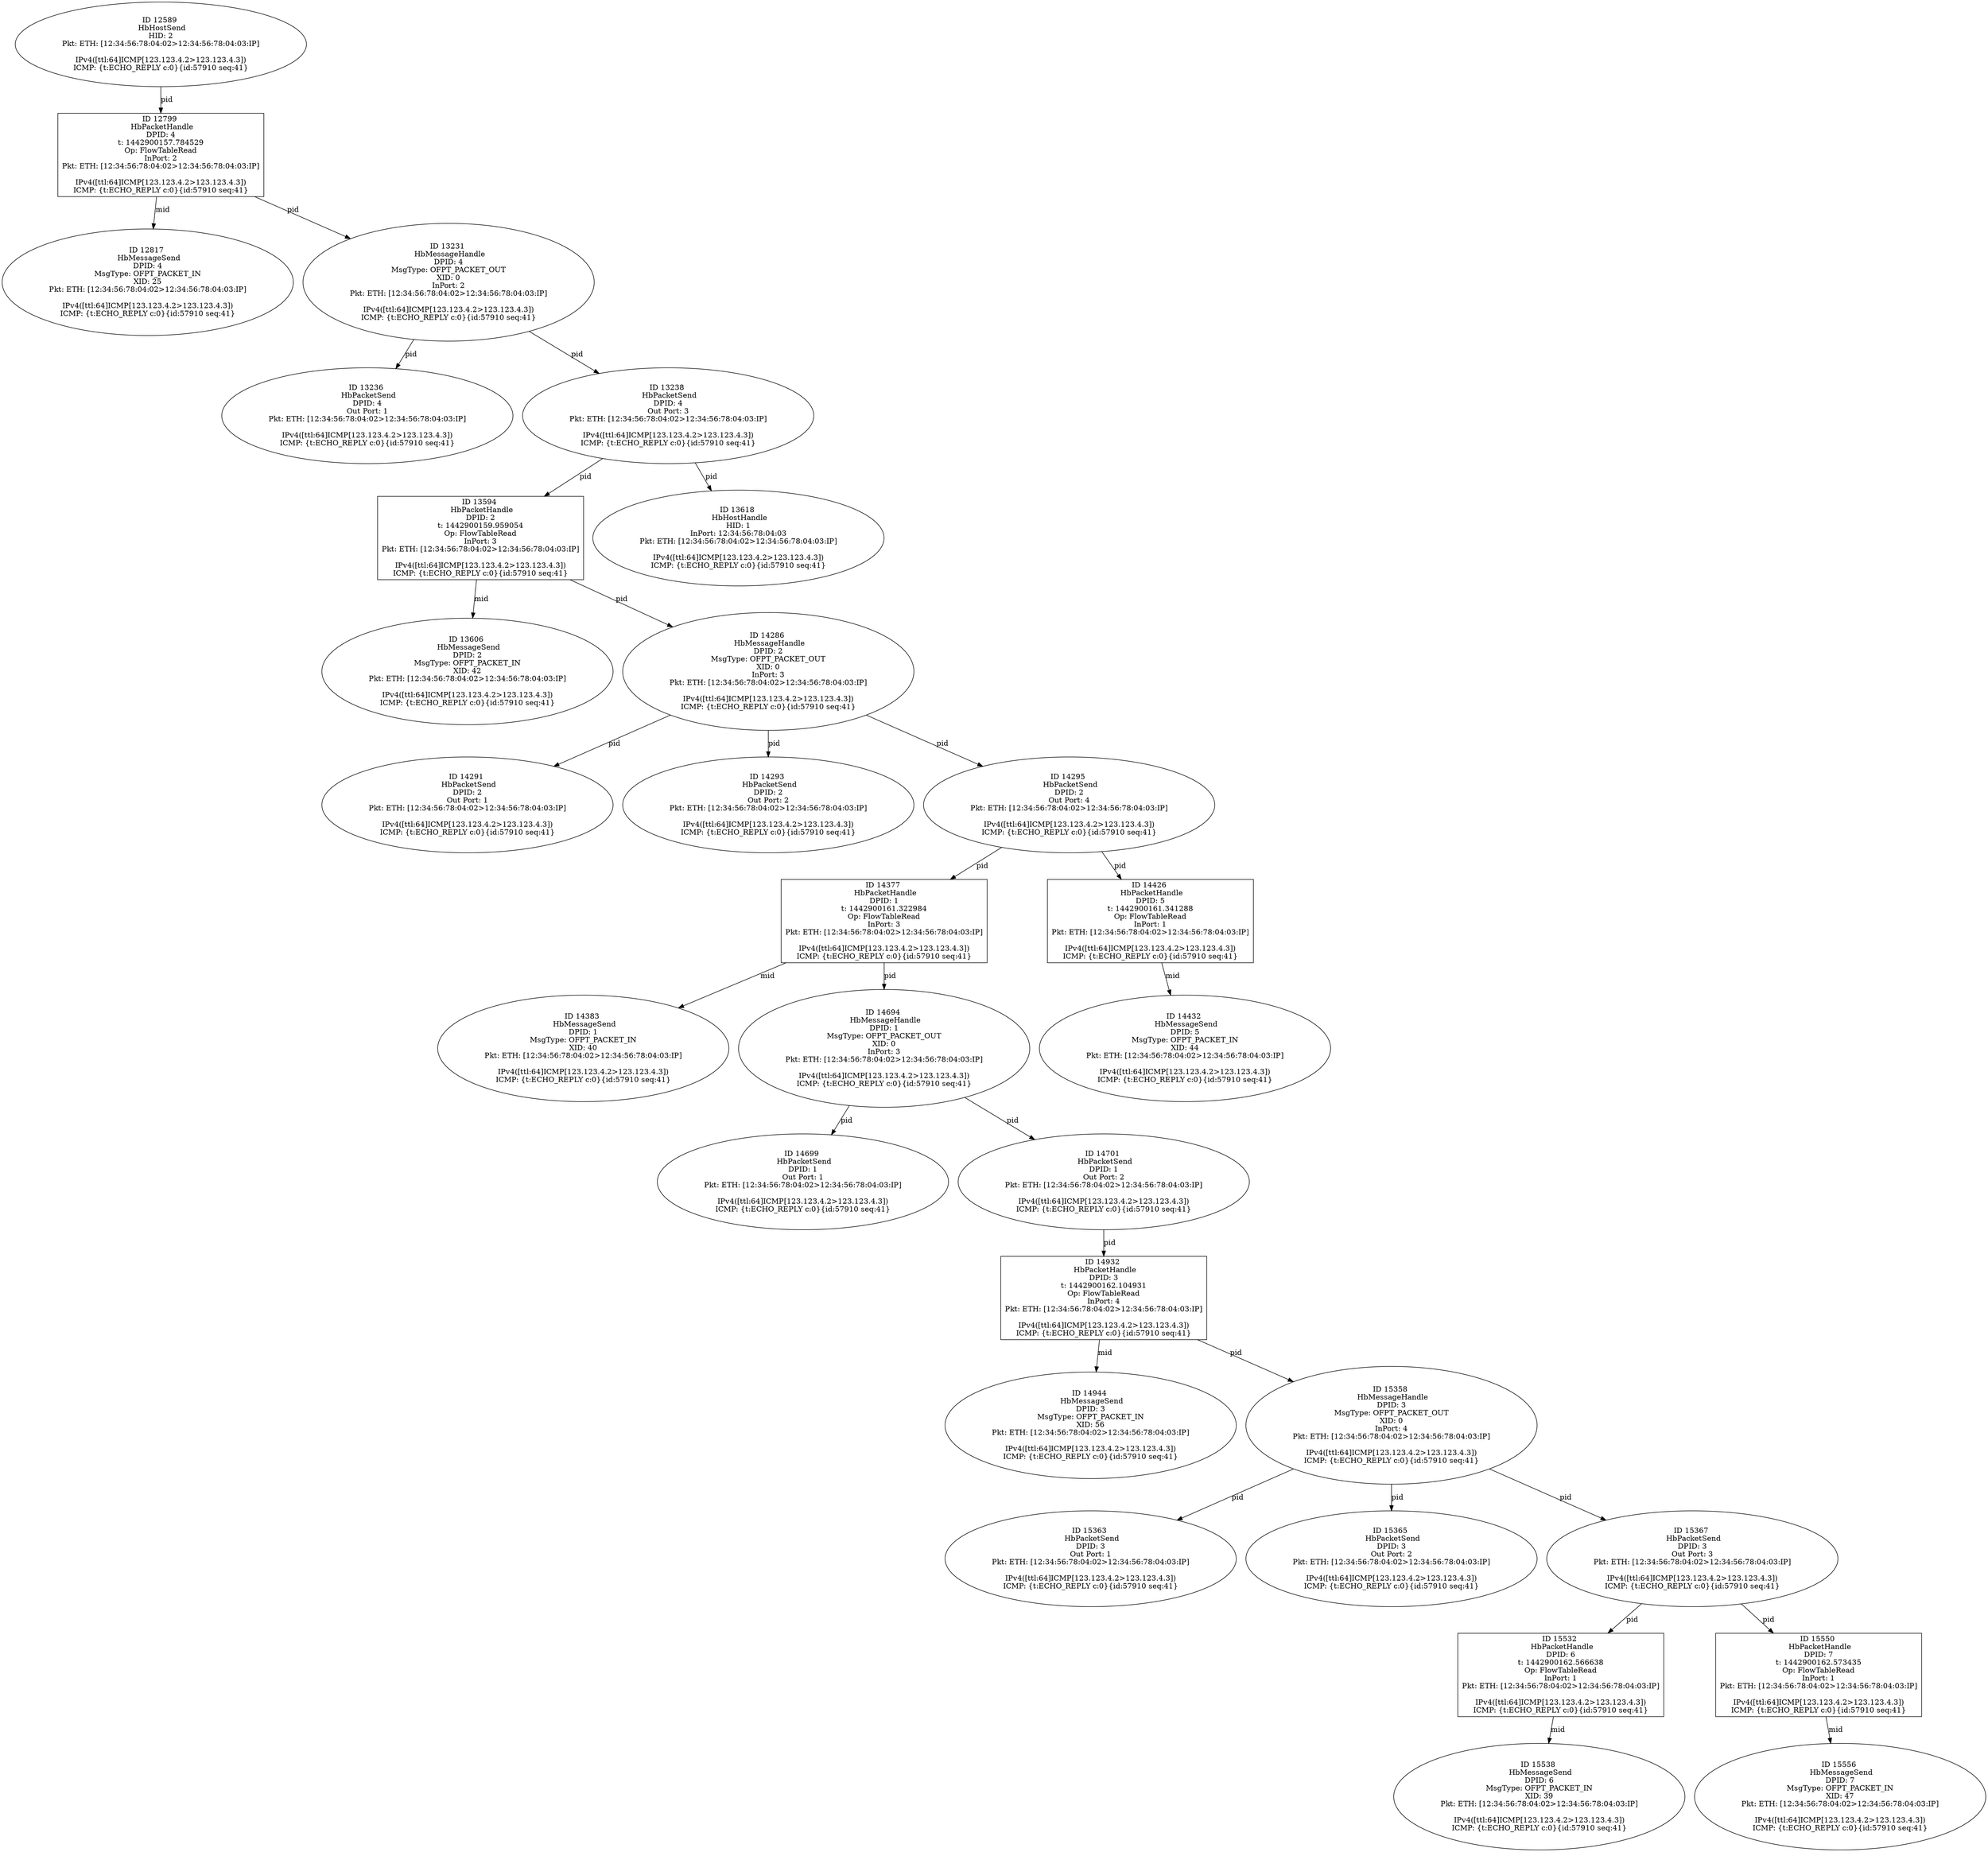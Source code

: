 strict digraph G {
15363 [shape=oval, event=<hb_events.HbPacketSend object at 0x10b231790>, label="ID 15363 
 HbPacketSend
DPID: 3
Out Port: 1
Pkt: ETH: [12:34:56:78:04:02>12:34:56:78:04:03:IP]

IPv4([ttl:64]ICMP[123.123.4.2>123.123.4.3])
ICMP: {t:ECHO_REPLY c:0}{id:57910 seq:41}"];
15365 [shape=oval, event=<hb_events.HbPacketSend object at 0x10b2319d0>, label="ID 15365 
 HbPacketSend
DPID: 3
Out Port: 2
Pkt: ETH: [12:34:56:78:04:02>12:34:56:78:04:03:IP]

IPv4([ttl:64]ICMP[123.123.4.2>123.123.4.3])
ICMP: {t:ECHO_REPLY c:0}{id:57910 seq:41}"];
15367 [shape=oval, event=<hb_events.HbPacketSend object at 0x10b231c10>, label="ID 15367 
 HbPacketSend
DPID: 3
Out Port: 3
Pkt: ETH: [12:34:56:78:04:02>12:34:56:78:04:03:IP]

IPv4([ttl:64]ICMP[123.123.4.2>123.123.4.3])
ICMP: {t:ECHO_REPLY c:0}{id:57910 seq:41}"];
12817 [shape=oval, event=<hb_events.HbMessageSend object at 0x10ab99290>, label="ID 12817 
 HbMessageSend
DPID: 4
MsgType: OFPT_PACKET_IN
XID: 25
Pkt: ETH: [12:34:56:78:04:02>12:34:56:78:04:03:IP]

IPv4([ttl:64]ICMP[123.123.4.2>123.123.4.3])
ICMP: {t:ECHO_REPLY c:0}{id:57910 seq:41}"];
13594 [shape=box, event=<hb_events.HbPacketHandle object at 0x10aebc610>, label="ID 13594 
 HbPacketHandle
DPID: 2
t: 1442900159.959054
Op: FlowTableRead
InPort: 3
Pkt: ETH: [12:34:56:78:04:02>12:34:56:78:04:03:IP]

IPv4([ttl:64]ICMP[123.123.4.2>123.123.4.3])
ICMP: {t:ECHO_REPLY c:0}{id:57910 seq:41}"];
13231 [shape=oval, event=<hb_events.HbMessageHandle object at 0x10ad815d0>, label="ID 13231 
 HbMessageHandle
DPID: 4
MsgType: OFPT_PACKET_OUT
XID: 0
InPort: 2
Pkt: ETH: [12:34:56:78:04:02>12:34:56:78:04:03:IP]

IPv4([ttl:64]ICMP[123.123.4.2>123.123.4.3])
ICMP: {t:ECHO_REPLY c:0}{id:57910 seq:41}"];
13606 [shape=oval, event=<hb_events.HbMessageSend object at 0x10aec3350>, label="ID 13606 
 HbMessageSend
DPID: 2
MsgType: OFPT_PACKET_IN
XID: 42
Pkt: ETH: [12:34:56:78:04:02>12:34:56:78:04:03:IP]

IPv4([ttl:64]ICMP[123.123.4.2>123.123.4.3])
ICMP: {t:ECHO_REPLY c:0}{id:57910 seq:41}"];
14377 [shape=box, event=<hb_events.HbPacketHandle object at 0x10b074ad0>, label="ID 14377 
 HbPacketHandle
DPID: 1
t: 1442900161.322984
Op: FlowTableRead
InPort: 3
Pkt: ETH: [12:34:56:78:04:02>12:34:56:78:04:03:IP]

IPv4([ttl:64]ICMP[123.123.4.2>123.123.4.3])
ICMP: {t:ECHO_REPLY c:0}{id:57910 seq:41}"];
15532 [shape=box, event=<hb_events.HbPacketHandle object at 0x10b25e090>, label="ID 15532 
 HbPacketHandle
DPID: 6
t: 1442900162.566638
Op: FlowTableRead
InPort: 1
Pkt: ETH: [12:34:56:78:04:02>12:34:56:78:04:03:IP]

IPv4([ttl:64]ICMP[123.123.4.2>123.123.4.3])
ICMP: {t:ECHO_REPLY c:0}{id:57910 seq:41}"];
12589 [shape=oval, event=<hb_events.HbHostSend object at 0x10aa6e750>, label="ID 12589 
 HbHostSend
HID: 2
Pkt: ETH: [12:34:56:78:04:02>12:34:56:78:04:03:IP]

IPv4([ttl:64]ICMP[123.123.4.2>123.123.4.3])
ICMP: {t:ECHO_REPLY c:0}{id:57910 seq:41}"];
14383 [shape=oval, event=<hb_events.HbMessageSend object at 0x10b07cb10>, label="ID 14383 
 HbMessageSend
DPID: 1
MsgType: OFPT_PACKET_IN
XID: 40
Pkt: ETH: [12:34:56:78:04:02>12:34:56:78:04:03:IP]

IPv4([ttl:64]ICMP[123.123.4.2>123.123.4.3])
ICMP: {t:ECHO_REPLY c:0}{id:57910 seq:41}"];
13618 [shape=oval, event=<hb_events.HbHostHandle object at 0x10aec3e90>, label="ID 13618 
 HbHostHandle
HID: 1
InPort: 12:34:56:78:04:03
Pkt: ETH: [12:34:56:78:04:02>12:34:56:78:04:03:IP]

IPv4([ttl:64]ICMP[123.123.4.2>123.123.4.3])
ICMP: {t:ECHO_REPLY c:0}{id:57910 seq:41}"];
13236 [shape=oval, event=<hb_events.HbPacketSend object at 0x10ad93bd0>, label="ID 13236 
 HbPacketSend
DPID: 4
Out Port: 1
Pkt: ETH: [12:34:56:78:04:02>12:34:56:78:04:03:IP]

IPv4([ttl:64]ICMP[123.123.4.2>123.123.4.3])
ICMP: {t:ECHO_REPLY c:0}{id:57910 seq:41}"];
13238 [shape=oval, event=<hb_events.HbPacketSend object at 0x10ad93e10>, label="ID 13238 
 HbPacketSend
DPID: 4
Out Port: 3
Pkt: ETH: [12:34:56:78:04:02>12:34:56:78:04:03:IP]

IPv4([ttl:64]ICMP[123.123.4.2>123.123.4.3])
ICMP: {t:ECHO_REPLY c:0}{id:57910 seq:41}"];
15550 [shape=box, event=<hb_events.HbPacketHandle object at 0x10b26a350>, label="ID 15550 
 HbPacketHandle
DPID: 7
t: 1442900162.573435
Op: FlowTableRead
InPort: 1
Pkt: ETH: [12:34:56:78:04:02>12:34:56:78:04:03:IP]

IPv4([ttl:64]ICMP[123.123.4.2>123.123.4.3])
ICMP: {t:ECHO_REPLY c:0}{id:57910 seq:41}"];
14944 [shape=oval, event=<hb_events.HbMessageSend object at 0x10b168d50>, label="ID 14944 
 HbMessageSend
DPID: 3
MsgType: OFPT_PACKET_IN
XID: 56
Pkt: ETH: [12:34:56:78:04:02>12:34:56:78:04:03:IP]

IPv4([ttl:64]ICMP[123.123.4.2>123.123.4.3])
ICMP: {t:ECHO_REPLY c:0}{id:57910 seq:41}"];
15556 [shape=oval, event=<hb_events.HbMessageSend object at 0x10b26ab10>, label="ID 15556 
 HbMessageSend
DPID: 7
MsgType: OFPT_PACKET_IN
XID: 47
Pkt: ETH: [12:34:56:78:04:02>12:34:56:78:04:03:IP]

IPv4([ttl:64]ICMP[123.123.4.2>123.123.4.3])
ICMP: {t:ECHO_REPLY c:0}{id:57910 seq:41}"];
15538 [shape=oval, event=<hb_events.HbMessageSend object at 0x10b25e7d0>, label="ID 15538 
 HbMessageSend
DPID: 6
MsgType: OFPT_PACKET_IN
XID: 39
Pkt: ETH: [12:34:56:78:04:02>12:34:56:78:04:03:IP]

IPv4([ttl:64]ICMP[123.123.4.2>123.123.4.3])
ICMP: {t:ECHO_REPLY c:0}{id:57910 seq:41}"];
14286 [shape=oval, event=<hb_events.HbMessageHandle object at 0x10b055210>, label="ID 14286 
 HbMessageHandle
DPID: 2
MsgType: OFPT_PACKET_OUT
XID: 0
InPort: 3
Pkt: ETH: [12:34:56:78:04:02>12:34:56:78:04:03:IP]

IPv4([ttl:64]ICMP[123.123.4.2>123.123.4.3])
ICMP: {t:ECHO_REPLY c:0}{id:57910 seq:41}"];
14291 [shape=oval, event=<hb_events.HbPacketSend object at 0x10b05c8d0>, label="ID 14291 
 HbPacketSend
DPID: 2
Out Port: 1
Pkt: ETH: [12:34:56:78:04:02>12:34:56:78:04:03:IP]

IPv4([ttl:64]ICMP[123.123.4.2>123.123.4.3])
ICMP: {t:ECHO_REPLY c:0}{id:57910 seq:41}"];
14932 [shape=box, event=<hb_events.HbPacketHandle object at 0x10b168fd0>, label="ID 14932 
 HbPacketHandle
DPID: 3
t: 1442900162.104931
Op: FlowTableRead
InPort: 4
Pkt: ETH: [12:34:56:78:04:02>12:34:56:78:04:03:IP]

IPv4([ttl:64]ICMP[123.123.4.2>123.123.4.3])
ICMP: {t:ECHO_REPLY c:0}{id:57910 seq:41}"];
14293 [shape=oval, event=<hb_events.HbPacketSend object at 0x10b05cb10>, label="ID 14293 
 HbPacketSend
DPID: 2
Out Port: 2
Pkt: ETH: [12:34:56:78:04:02>12:34:56:78:04:03:IP]

IPv4([ttl:64]ICMP[123.123.4.2>123.123.4.3])
ICMP: {t:ECHO_REPLY c:0}{id:57910 seq:41}"];
14295 [shape=oval, event=<hb_events.HbPacketSend object at 0x10b05cd50>, label="ID 14295 
 HbPacketSend
DPID: 2
Out Port: 4
Pkt: ETH: [12:34:56:78:04:02>12:34:56:78:04:03:IP]

IPv4([ttl:64]ICMP[123.123.4.2>123.123.4.3])
ICMP: {t:ECHO_REPLY c:0}{id:57910 seq:41}"];
14426 [shape=box, event=<hb_events.HbPacketHandle object at 0x10b084d90>, label="ID 14426 
 HbPacketHandle
DPID: 5
t: 1442900161.341288
Op: FlowTableRead
InPort: 1
Pkt: ETH: [12:34:56:78:04:02>12:34:56:78:04:03:IP]

IPv4([ttl:64]ICMP[123.123.4.2>123.123.4.3])
ICMP: {t:ECHO_REPLY c:0}{id:57910 seq:41}"];
14432 [shape=oval, event=<hb_events.HbMessageSend object at 0x10b090a50>, label="ID 14432 
 HbMessageSend
DPID: 5
MsgType: OFPT_PACKET_IN
XID: 44
Pkt: ETH: [12:34:56:78:04:02>12:34:56:78:04:03:IP]

IPv4([ttl:64]ICMP[123.123.4.2>123.123.4.3])
ICMP: {t:ECHO_REPLY c:0}{id:57910 seq:41}"];
14694 [shape=oval, event=<hb_events.HbMessageHandle object at 0x10b0eb6d0>, label="ID 14694 
 HbMessageHandle
DPID: 1
MsgType: OFPT_PACKET_OUT
XID: 0
InPort: 3
Pkt: ETH: [12:34:56:78:04:02>12:34:56:78:04:03:IP]

IPv4([ttl:64]ICMP[123.123.4.2>123.123.4.3])
ICMP: {t:ECHO_REPLY c:0}{id:57910 seq:41}"];
14699 [shape=oval, event=<hb_events.HbPacketSend object at 0x10b0ebf90>, label="ID 14699 
 HbPacketSend
DPID: 1
Out Port: 1
Pkt: ETH: [12:34:56:78:04:02>12:34:56:78:04:03:IP]

IPv4([ttl:64]ICMP[123.123.4.2>123.123.4.3])
ICMP: {t:ECHO_REPLY c:0}{id:57910 seq:41}"];
14701 [shape=oval, event=<hb_events.HbPacketSend object at 0x10b0f1210>, label="ID 14701 
 HbPacketSend
DPID: 1
Out Port: 2
Pkt: ETH: [12:34:56:78:04:02>12:34:56:78:04:03:IP]

IPv4([ttl:64]ICMP[123.123.4.2>123.123.4.3])
ICMP: {t:ECHO_REPLY c:0}{id:57910 seq:41}"];
15358 [shape=oval, event=<hb_events.HbMessageHandle object at 0x10b227b50>, label="ID 15358 
 HbMessageHandle
DPID: 3
MsgType: OFPT_PACKET_OUT
XID: 0
InPort: 4
Pkt: ETH: [12:34:56:78:04:02>12:34:56:78:04:03:IP]

IPv4([ttl:64]ICMP[123.123.4.2>123.123.4.3])
ICMP: {t:ECHO_REPLY c:0}{id:57910 seq:41}"];
12799 [shape=box, event=<hb_events.HbPacketHandle object at 0x10ab2cc90>, label="ID 12799 
 HbPacketHandle
DPID: 4
t: 1442900157.784529
Op: FlowTableRead
InPort: 2
Pkt: ETH: [12:34:56:78:04:02>12:34:56:78:04:03:IP]

IPv4([ttl:64]ICMP[123.123.4.2>123.123.4.3])
ICMP: {t:ECHO_REPLY c:0}{id:57910 seq:41}"];
15367 -> 15532  [rel=pid, label=pid];
15367 -> 15550  [rel=pid, label=pid];
13594 -> 14286  [rel=pid, label=pid];
13594 -> 13606  [rel=mid, label=mid];
14377 -> 14694  [rel=pid, label=pid];
14377 -> 14383  [rel=mid, label=mid];
15532 -> 15538  [rel=mid, label=mid];
12589 -> 12799  [rel=pid, label=pid];
13231 -> 13236  [rel=pid, label=pid];
13231 -> 13238  [rel=pid, label=pid];
13238 -> 13594  [rel=pid, label=pid];
13238 -> 13618  [rel=pid, label=pid];
15550 -> 15556  [rel=mid, label=mid];
14286 -> 14291  [rel=pid, label=pid];
14286 -> 14293  [rel=pid, label=pid];
14286 -> 14295  [rel=pid, label=pid];
14932 -> 14944  [rel=mid, label=mid];
14932 -> 15358  [rel=pid, label=pid];
14295 -> 14377  [rel=pid, label=pid];
14295 -> 14426  [rel=pid, label=pid];
14426 -> 14432  [rel=mid, label=mid];
14694 -> 14699  [rel=pid, label=pid];
14694 -> 14701  [rel=pid, label=pid];
14701 -> 14932  [rel=pid, label=pid];
15358 -> 15363  [rel=pid, label=pid];
15358 -> 15365  [rel=pid, label=pid];
15358 -> 15367  [rel=pid, label=pid];
12799 -> 12817  [rel=mid, label=mid];
12799 -> 13231  [rel=pid, label=pid];
}
